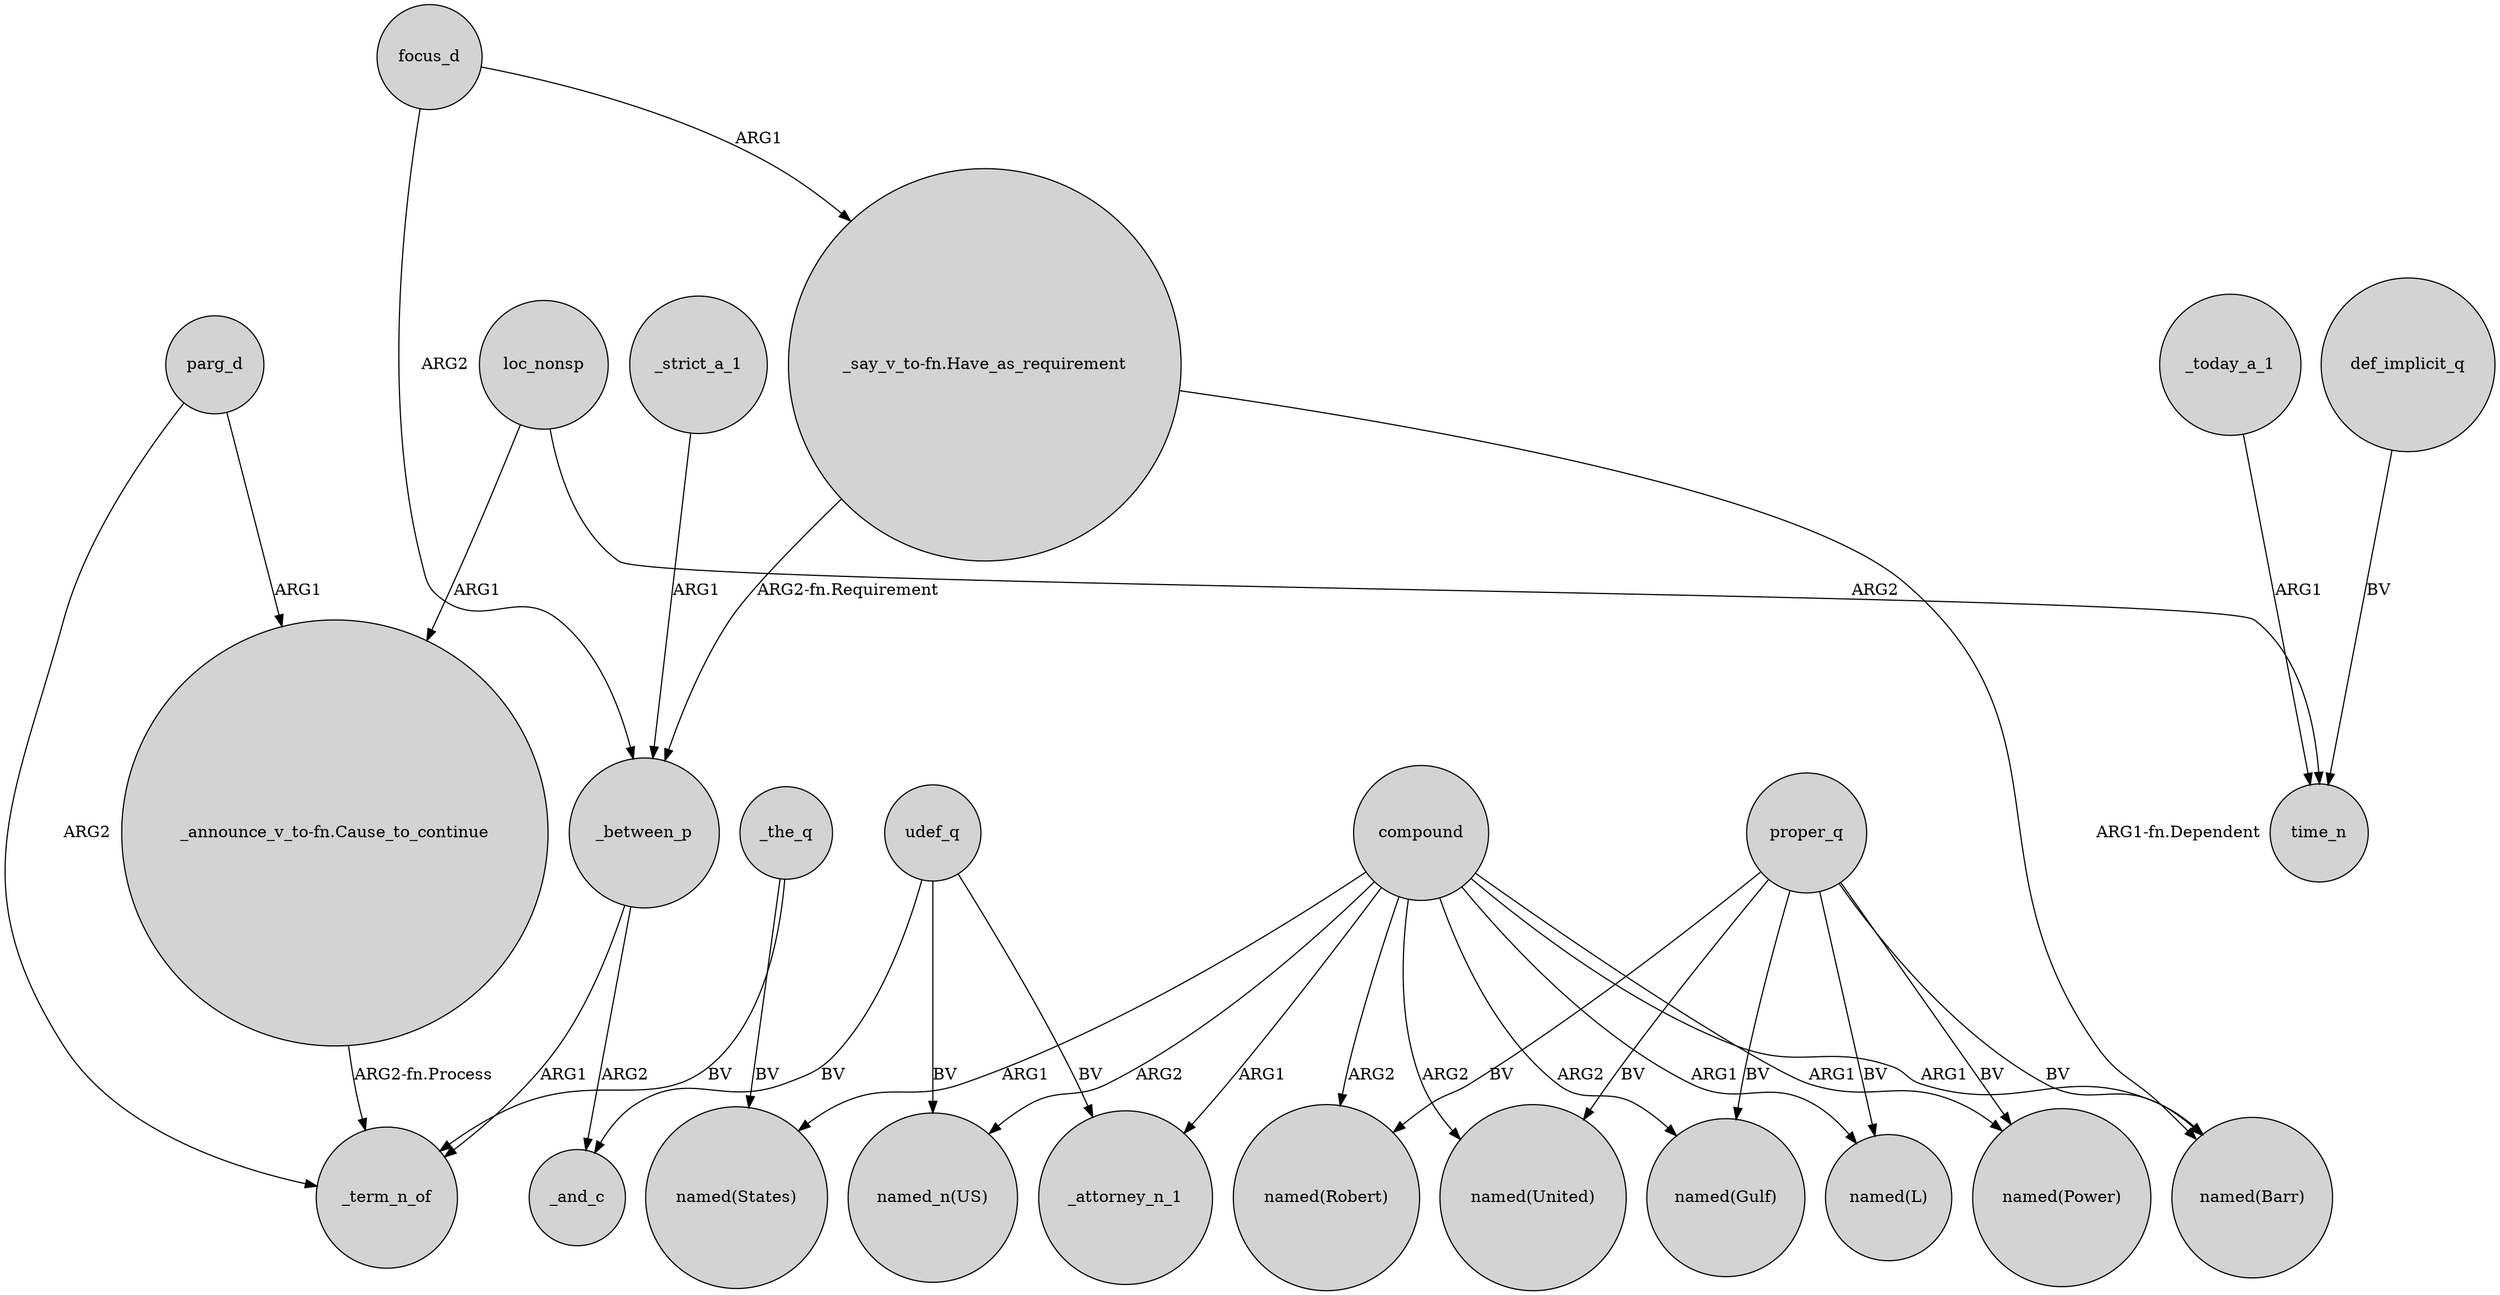 digraph {
	node [shape=circle style=filled]
	parg_d -> "_announce_v_to-fn.Cause_to_continue" [label=ARG1]
	compound -> "named(Barr)" [label=ARG1]
	loc_nonsp -> "_announce_v_to-fn.Cause_to_continue" [label=ARG1]
	compound -> "named(United)" [label=ARG2]
	compound -> _attorney_n_1 [label=ARG1]
	focus_d -> "_say_v_to-fn.Have_as_requirement" [label=ARG1]
	compound -> "named(Power)" [label=ARG1]
	"_announce_v_to-fn.Cause_to_continue" -> _term_n_of [label="ARG2-fn.Process"]
	proper_q -> "named(Barr)" [label=BV]
	udef_q -> _and_c [label=BV]
	proper_q -> "named(Gulf)" [label=BV]
	_the_q -> _term_n_of [label=BV]
	focus_d -> _between_p [label=ARG2]
	compound -> "named(Robert)" [label=ARG2]
	proper_q -> "named(United)" [label=BV]
	"_say_v_to-fn.Have_as_requirement" -> _between_p [label="ARG2-fn.Requirement"]
	_the_q -> "named(States)" [label=BV]
	proper_q -> "named(Power)" [label=BV]
	proper_q -> "named(Robert)" [label=BV]
	proper_q -> "named(L)" [label=BV]
	_today_a_1 -> time_n [label=ARG1]
	udef_q -> _attorney_n_1 [label=BV]
	loc_nonsp -> time_n [label=ARG2]
	"_say_v_to-fn.Have_as_requirement" -> "named(Barr)" [label="ARG1-fn.Dependent"]
	_strict_a_1 -> _between_p [label=ARG1]
	compound -> "named(L)" [label=ARG1]
	compound -> "named(States)" [label=ARG1]
	parg_d -> _term_n_of [label=ARG2]
	_between_p -> _term_n_of [label=ARG1]
	compound -> "named_n(US)" [label=ARG2]
	compound -> "named(Gulf)" [label=ARG2]
	udef_q -> "named_n(US)" [label=BV]
	def_implicit_q -> time_n [label=BV]
	_between_p -> _and_c [label=ARG2]
}
